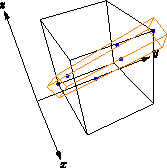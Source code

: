 // preamble
settings.prc = false;
settings.render = 0;
import three;
size(6cm, 0);

// projection
currentprojection = perspective((4, -1.8, 3), (0.07, 0.07, 1));

// axes
draw(O -- 4X, arrow=Arrow3(DefaultHead2), L=Label("$x$", position=EndPoint));
draw(O -- 7Y, arrow=Arrow3(), L=Label("$y$", position=EndPoint));
draw(O -- 5Z, arrow=Arrow3(), L=Label("$z$", position=EndPoint));

// points
triple[] points = new triple[6];
points[0] = (0.6,1.2,1);
points[1] = (1.3,1.6,1.8);
points[2] = (2.9,2.4,2.3);
points[3] = (3.2,3.5,3);
points[4] = (3.6,3.2,4);
points[5] = (4.3,4.3,4.5);

// bbox
triple bboxmin = (0.6,1.2,1);
triple bboxmax = (4.3,4.3,4.5);

// oriented bounding box
triple[] obpts = new triple[8];
obpts[0] = (4.47275,4.77642,4.26472);
obpts[1] = (5.01943,4.16119,4.22572);
obpts[2] = (4.14318,4.44238,4.91437);
obpts[3] = (4.68985,3.82716,4.87537);
obpts[4] = (0.610147,1.57284,0.657968);
obpts[5] = (1.15682,0.95762,0.618965);
obpts[6] = (0.280575,1.23881,1.30761);
obpts[7] = (0.827249,0.623585,1.26861);

// draw points
dot(points[0], blue);
dot(points[1], blue);
dot(points[2], blue);
dot(points[3], blue);
dot(points[4], blue);
dot(points[5], blue);

// draw bbox
draw(box(bboxmin, bboxmax));

// draw oriented bounding box
path3[] obboxpath = obpts[0]--obpts[1]--obpts[3]--obpts[2]--cycle
     ^^ obpts[4]--obpts[5]--obpts[7]--obpts[6]--cycle
     ^^ obpts[0]--obpts[4] ^^ obpts[1]--obpts[5] ^^ obpts[2]--obpts[6] ^^ obpts[3]--obpts[7];
draw(obboxpath, orange);

